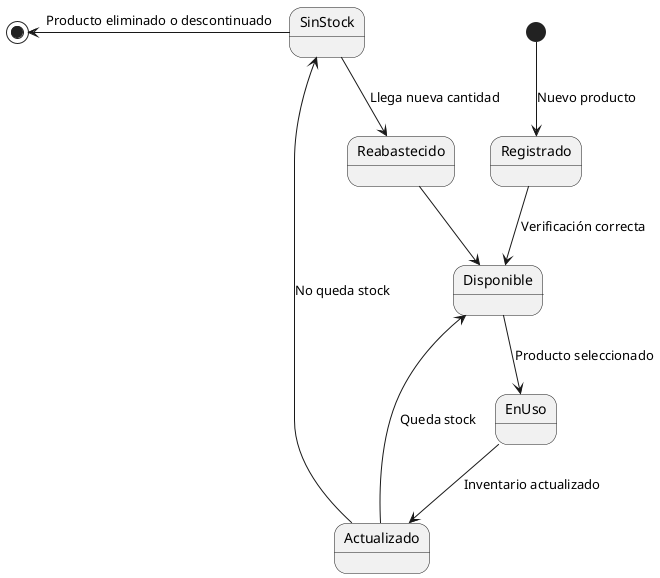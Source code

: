 @startuml
[*] --> Registrado : Nuevo producto

Registrado --> Disponible : Verificación correcta
Disponible --> EnUso : Producto seleccionado
EnUso --> Actualizado : Inventario actualizado
Actualizado --> Disponible : Queda stock
Actualizado --> SinStock : No queda stock
SinStock --> Reabastecido : Llega nueva cantidad
Reabastecido --> Disponible

[*] <-- SinStock : Producto eliminado o descontinuado
@enduml
